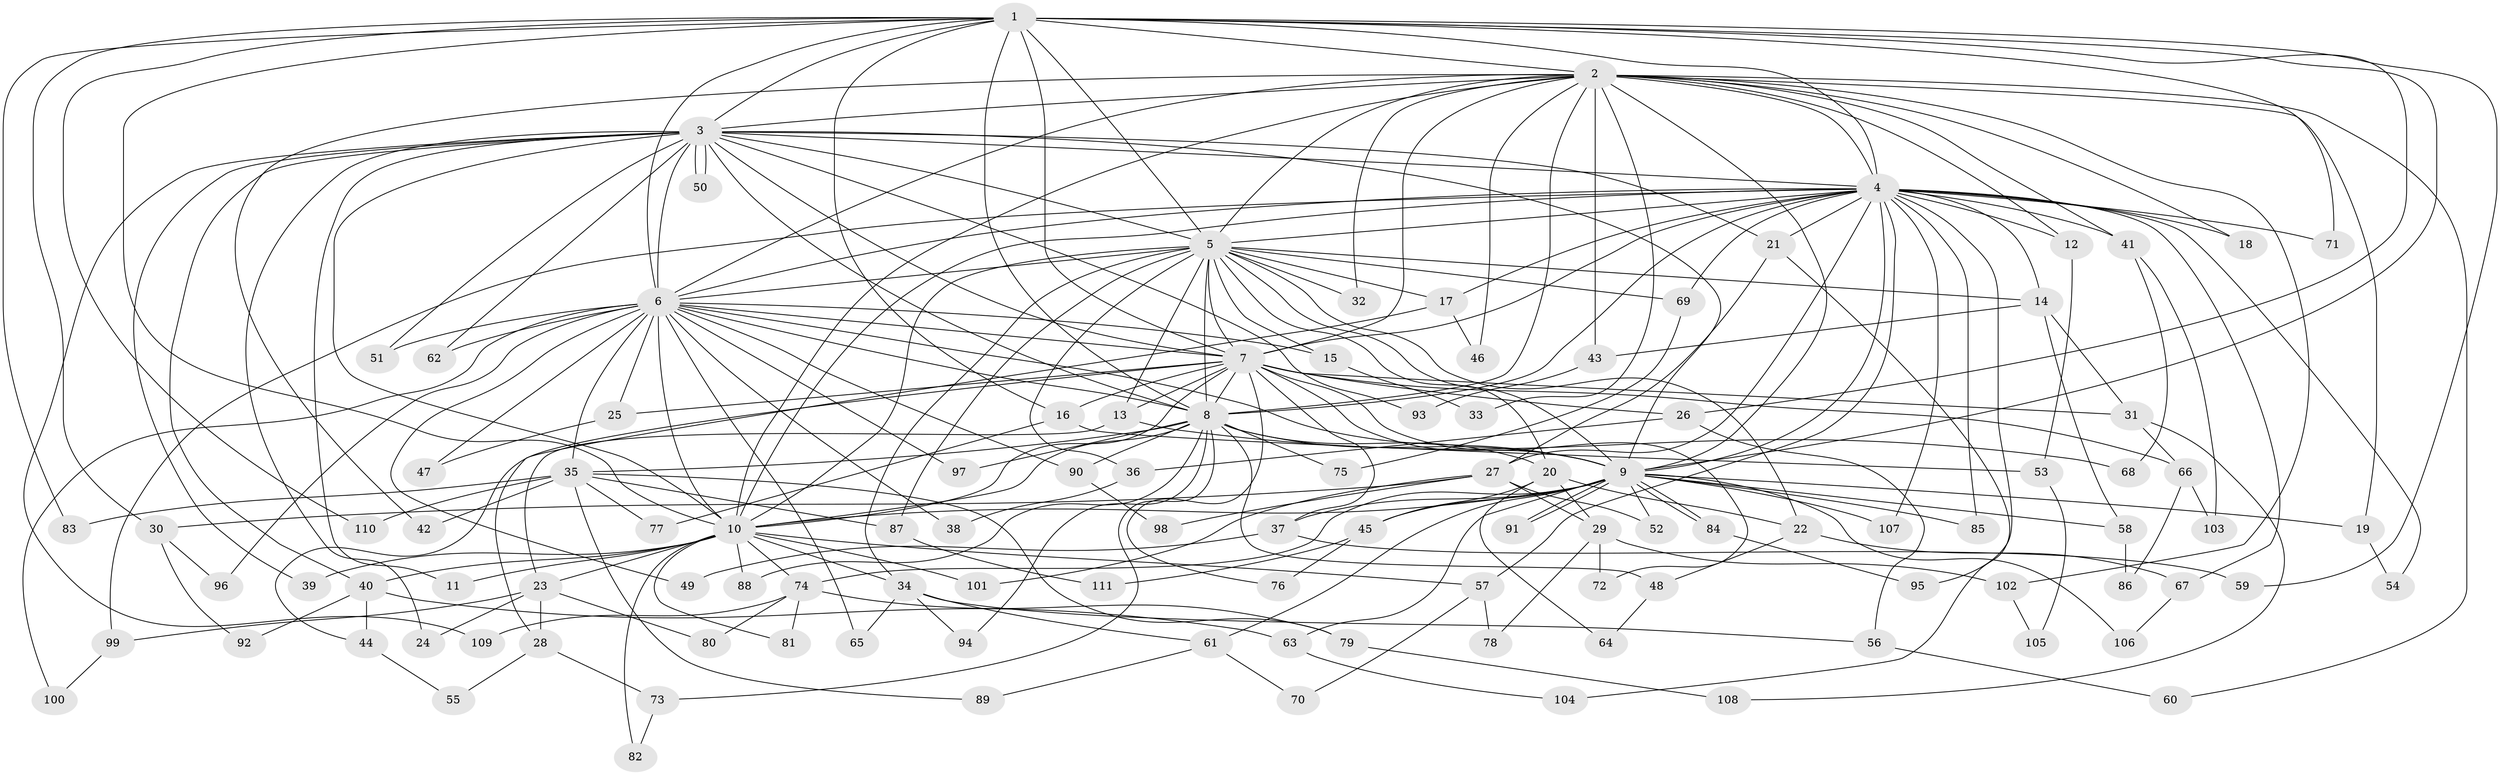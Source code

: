 // Generated by graph-tools (version 1.1) at 2025/01/03/09/25 03:01:26]
// undirected, 111 vertices, 247 edges
graph export_dot {
graph [start="1"]
  node [color=gray90,style=filled];
  1;
  2;
  3;
  4;
  5;
  6;
  7;
  8;
  9;
  10;
  11;
  12;
  13;
  14;
  15;
  16;
  17;
  18;
  19;
  20;
  21;
  22;
  23;
  24;
  25;
  26;
  27;
  28;
  29;
  30;
  31;
  32;
  33;
  34;
  35;
  36;
  37;
  38;
  39;
  40;
  41;
  42;
  43;
  44;
  45;
  46;
  47;
  48;
  49;
  50;
  51;
  52;
  53;
  54;
  55;
  56;
  57;
  58;
  59;
  60;
  61;
  62;
  63;
  64;
  65;
  66;
  67;
  68;
  69;
  70;
  71;
  72;
  73;
  74;
  75;
  76;
  77;
  78;
  79;
  80;
  81;
  82;
  83;
  84;
  85;
  86;
  87;
  88;
  89;
  90;
  91;
  92;
  93;
  94;
  95;
  96;
  97;
  98;
  99;
  100;
  101;
  102;
  103;
  104;
  105;
  106;
  107;
  108;
  109;
  110;
  111;
  1 -- 2;
  1 -- 3;
  1 -- 4;
  1 -- 5;
  1 -- 6;
  1 -- 7;
  1 -- 8;
  1 -- 9;
  1 -- 10;
  1 -- 16;
  1 -- 26;
  1 -- 30;
  1 -- 59;
  1 -- 71;
  1 -- 83;
  1 -- 110;
  2 -- 3;
  2 -- 4;
  2 -- 5;
  2 -- 6;
  2 -- 7;
  2 -- 8;
  2 -- 9;
  2 -- 10;
  2 -- 12;
  2 -- 18;
  2 -- 19;
  2 -- 32;
  2 -- 33;
  2 -- 41;
  2 -- 42;
  2 -- 43;
  2 -- 46;
  2 -- 60;
  2 -- 102;
  3 -- 4;
  3 -- 5;
  3 -- 6;
  3 -- 7;
  3 -- 8;
  3 -- 9;
  3 -- 10;
  3 -- 11;
  3 -- 21;
  3 -- 24;
  3 -- 39;
  3 -- 40;
  3 -- 50;
  3 -- 50;
  3 -- 51;
  3 -- 62;
  3 -- 93;
  3 -- 109;
  4 -- 5;
  4 -- 6;
  4 -- 7;
  4 -- 8;
  4 -- 9;
  4 -- 10;
  4 -- 12;
  4 -- 14;
  4 -- 17;
  4 -- 18;
  4 -- 21;
  4 -- 27;
  4 -- 41;
  4 -- 54;
  4 -- 57;
  4 -- 67;
  4 -- 69;
  4 -- 71;
  4 -- 85;
  4 -- 95;
  4 -- 99;
  4 -- 107;
  5 -- 6;
  5 -- 7;
  5 -- 8;
  5 -- 9;
  5 -- 10;
  5 -- 13;
  5 -- 14;
  5 -- 15;
  5 -- 17;
  5 -- 20;
  5 -- 22;
  5 -- 32;
  5 -- 34;
  5 -- 36;
  5 -- 69;
  5 -- 87;
  6 -- 7;
  6 -- 8;
  6 -- 9;
  6 -- 10;
  6 -- 15;
  6 -- 25;
  6 -- 35;
  6 -- 38;
  6 -- 47;
  6 -- 49;
  6 -- 51;
  6 -- 62;
  6 -- 65;
  6 -- 90;
  6 -- 96;
  6 -- 97;
  6 -- 100;
  7 -- 8;
  7 -- 9;
  7 -- 10;
  7 -- 13;
  7 -- 16;
  7 -- 25;
  7 -- 26;
  7 -- 31;
  7 -- 37;
  7 -- 44;
  7 -- 66;
  7 -- 72;
  7 -- 76;
  8 -- 9;
  8 -- 10;
  8 -- 20;
  8 -- 35;
  8 -- 48;
  8 -- 73;
  8 -- 75;
  8 -- 88;
  8 -- 90;
  8 -- 94;
  8 -- 97;
  9 -- 10;
  9 -- 19;
  9 -- 37;
  9 -- 45;
  9 -- 52;
  9 -- 58;
  9 -- 61;
  9 -- 63;
  9 -- 74;
  9 -- 84;
  9 -- 84;
  9 -- 85;
  9 -- 91;
  9 -- 91;
  9 -- 106;
  9 -- 107;
  10 -- 11;
  10 -- 23;
  10 -- 34;
  10 -- 39;
  10 -- 40;
  10 -- 57;
  10 -- 74;
  10 -- 81;
  10 -- 82;
  10 -- 88;
  10 -- 101;
  12 -- 53;
  13 -- 23;
  13 -- 68;
  14 -- 31;
  14 -- 43;
  14 -- 58;
  15 -- 33;
  16 -- 53;
  16 -- 77;
  17 -- 28;
  17 -- 46;
  19 -- 54;
  20 -- 22;
  20 -- 29;
  20 -- 45;
  20 -- 64;
  21 -- 27;
  21 -- 104;
  22 -- 48;
  22 -- 67;
  23 -- 24;
  23 -- 28;
  23 -- 80;
  23 -- 99;
  25 -- 47;
  26 -- 36;
  26 -- 56;
  27 -- 29;
  27 -- 30;
  27 -- 52;
  27 -- 98;
  27 -- 101;
  28 -- 55;
  28 -- 73;
  29 -- 72;
  29 -- 78;
  29 -- 102;
  30 -- 92;
  30 -- 96;
  31 -- 66;
  31 -- 108;
  34 -- 56;
  34 -- 61;
  34 -- 65;
  34 -- 94;
  35 -- 42;
  35 -- 77;
  35 -- 79;
  35 -- 83;
  35 -- 87;
  35 -- 89;
  35 -- 110;
  36 -- 38;
  37 -- 49;
  37 -- 59;
  40 -- 44;
  40 -- 63;
  40 -- 92;
  41 -- 68;
  41 -- 103;
  43 -- 93;
  44 -- 55;
  45 -- 76;
  45 -- 111;
  48 -- 64;
  53 -- 105;
  56 -- 60;
  57 -- 70;
  57 -- 78;
  58 -- 86;
  61 -- 70;
  61 -- 89;
  63 -- 104;
  66 -- 86;
  66 -- 103;
  67 -- 106;
  69 -- 75;
  73 -- 82;
  74 -- 79;
  74 -- 80;
  74 -- 81;
  74 -- 109;
  79 -- 108;
  84 -- 95;
  87 -- 111;
  90 -- 98;
  99 -- 100;
  102 -- 105;
}
